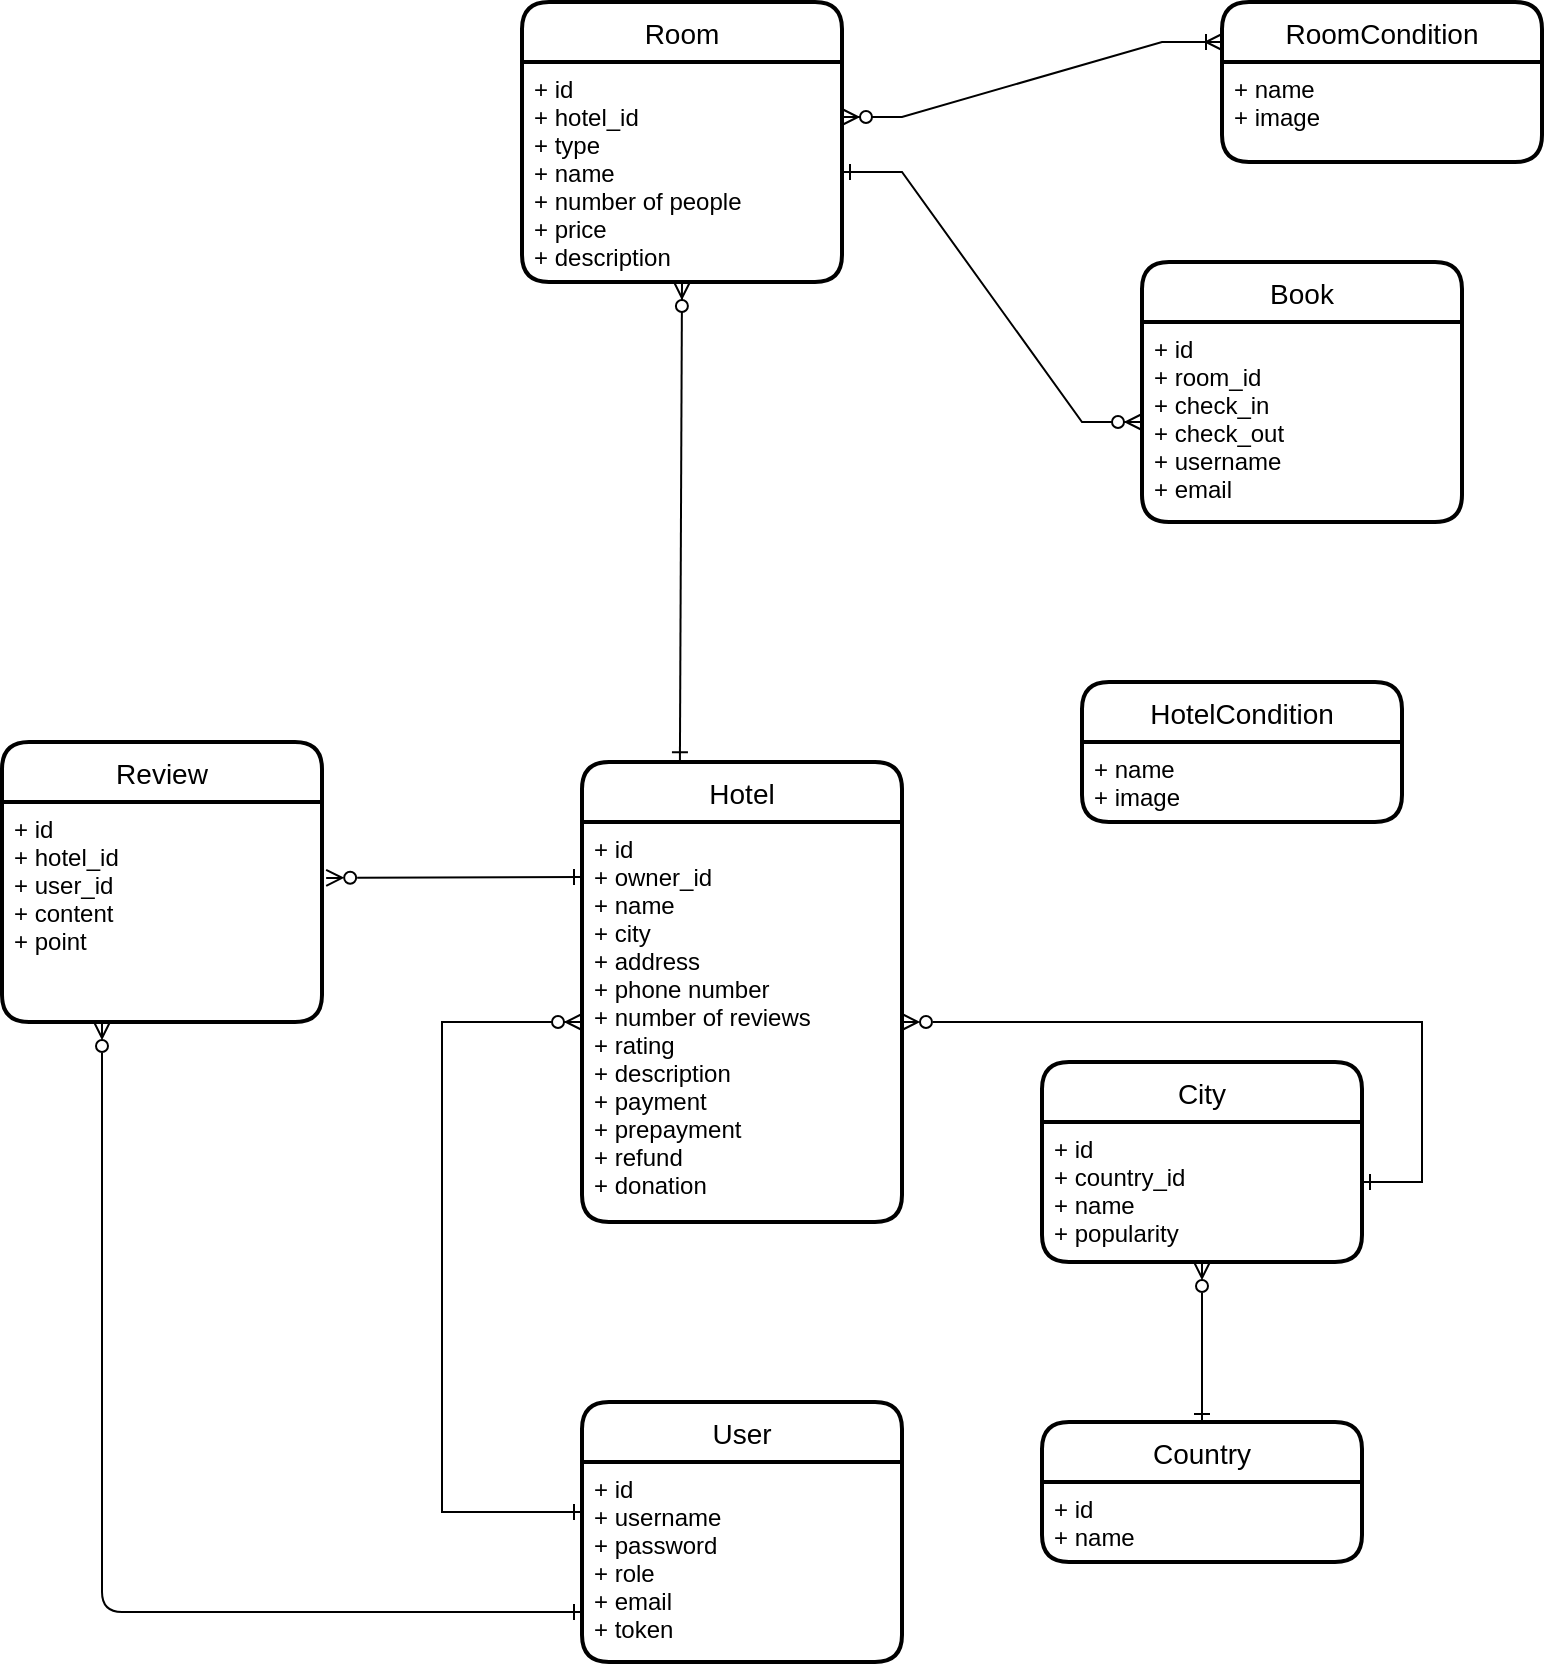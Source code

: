 <mxfile version="20.2.0" type="github">
  <diagram id="29aRrfpUoqdX_eaidiLU" name="Страница 1">
    <mxGraphModel dx="1038" dy="2885" grid="1" gridSize="10" guides="1" tooltips="1" connect="1" arrows="1" fold="1" page="1" pageScale="1" pageWidth="827" pageHeight="1169" math="0" shadow="0">
      <root>
        <mxCell id="0" />
        <mxCell id="1" parent="0" />
        <mxCell id="pYau3k7I2MAjQEHZCgY2-31" value="Hotel" style="swimlane;childLayout=stackLayout;horizontal=1;startSize=30;horizontalStack=0;rounded=1;fontSize=14;fontStyle=0;strokeWidth=2;resizeParent=0;resizeLast=1;shadow=0;dashed=0;align=center;" parent="1" vertex="1">
          <mxGeometry x="300" y="-850" width="160" height="230" as="geometry" />
        </mxCell>
        <mxCell id="pYau3k7I2MAjQEHZCgY2-32" value="+ id&#xa;+ owner_id&#xa;+ name&#xa;+ city&#xa;+ address&#xa;+ phone number&#xa;+ number of reviews&#xa;+ rating&#xa;+ description&#xa;+ payment&#xa;+ prepayment&#xa;+ refund&#xa;+ donation" style="align=left;strokeColor=none;fillColor=none;spacingLeft=4;fontSize=12;verticalAlign=top;resizable=0;rotatable=0;part=1;" parent="pYau3k7I2MAjQEHZCgY2-31" vertex="1">
          <mxGeometry y="30" width="160" height="200" as="geometry" />
        </mxCell>
        <mxCell id="pYau3k7I2MAjQEHZCgY2-33" value="RoomCondition" style="swimlane;childLayout=stackLayout;horizontal=1;startSize=30;horizontalStack=0;rounded=1;fontSize=14;fontStyle=0;strokeWidth=2;resizeParent=0;resizeLast=1;shadow=0;dashed=0;align=center;" parent="1" vertex="1">
          <mxGeometry x="620" y="-1230" width="160" height="80" as="geometry" />
        </mxCell>
        <mxCell id="pYau3k7I2MAjQEHZCgY2-34" value="+ name&#xa;+ image" style="align=left;strokeColor=none;fillColor=none;spacingLeft=4;fontSize=12;verticalAlign=top;resizable=0;rotatable=0;part=1;" parent="pYau3k7I2MAjQEHZCgY2-33" vertex="1">
          <mxGeometry y="30" width="160" height="50" as="geometry" />
        </mxCell>
        <mxCell id="pYau3k7I2MAjQEHZCgY2-35" value="Room" style="swimlane;childLayout=stackLayout;horizontal=1;startSize=30;horizontalStack=0;rounded=1;fontSize=14;fontStyle=0;strokeWidth=2;resizeParent=0;resizeLast=1;shadow=0;dashed=0;align=center;" parent="1" vertex="1">
          <mxGeometry x="270" y="-1230" width="160" height="140" as="geometry" />
        </mxCell>
        <mxCell id="pYau3k7I2MAjQEHZCgY2-36" value="+ id&#xa;+ hotel_id&#xa;+ type&#xa;+ name&#xa;+ number of people&#xa;+ price&#xa;+ description" style="align=left;strokeColor=none;fillColor=none;spacingLeft=4;fontSize=12;verticalAlign=top;resizable=0;rotatable=0;part=1;" parent="pYau3k7I2MAjQEHZCgY2-35" vertex="1">
          <mxGeometry y="30" width="160" height="110" as="geometry" />
        </mxCell>
        <mxCell id="pYau3k7I2MAjQEHZCgY2-37" value="Book" style="swimlane;childLayout=stackLayout;horizontal=1;startSize=30;horizontalStack=0;rounded=1;fontSize=14;fontStyle=0;strokeWidth=2;resizeParent=0;resizeLast=1;shadow=0;dashed=0;align=center;" parent="1" vertex="1">
          <mxGeometry x="580" y="-1100" width="160" height="130" as="geometry" />
        </mxCell>
        <mxCell id="pYau3k7I2MAjQEHZCgY2-38" value="+ id&#xa;+ room_id&#xa;+ check_in&#xa;+ check_out&#xa;+ username&#xa;+ email" style="align=left;strokeColor=none;fillColor=none;spacingLeft=4;fontSize=12;verticalAlign=top;resizable=0;rotatable=0;part=1;" parent="pYau3k7I2MAjQEHZCgY2-37" vertex="1">
          <mxGeometry y="30" width="160" height="100" as="geometry" />
        </mxCell>
        <mxCell id="pYau3k7I2MAjQEHZCgY2-57" value="City" style="swimlane;childLayout=stackLayout;horizontal=1;startSize=30;horizontalStack=0;rounded=1;fontSize=14;fontStyle=0;strokeWidth=2;resizeParent=0;resizeLast=1;shadow=0;dashed=0;align=center;" parent="1" vertex="1">
          <mxGeometry x="530" y="-700" width="160" height="100" as="geometry" />
        </mxCell>
        <mxCell id="pYau3k7I2MAjQEHZCgY2-58" value="+ id&#xa;+ country_id &#xa;+ name&#xa;+ popularity" style="align=left;strokeColor=none;fillColor=none;spacingLeft=4;fontSize=12;verticalAlign=top;resizable=0;rotatable=0;part=1;" parent="pYau3k7I2MAjQEHZCgY2-57" vertex="1">
          <mxGeometry y="30" width="160" height="70" as="geometry" />
        </mxCell>
        <mxCell id="pYau3k7I2MAjQEHZCgY2-61" value="" style="edgeStyle=entityRelationEdgeStyle;fontSize=12;html=1;endArrow=ERzeroToMany;rounded=0;endFill=0;startArrow=ERone;startFill=0;" parent="1" target="pYau3k7I2MAjQEHZCgY2-32" edge="1">
          <mxGeometry width="100" height="100" relative="1" as="geometry">
            <mxPoint x="690" y="-640" as="sourcePoint" />
            <mxPoint x="790" y="-740" as="targetPoint" />
          </mxGeometry>
        </mxCell>
        <mxCell id="pYau3k7I2MAjQEHZCgY2-63" value="" style="edgeStyle=entityRelationEdgeStyle;fontSize=12;html=1;endArrow=ERzeroToMany;startArrow=ERone;rounded=0;entryX=0;entryY=0.5;entryDx=0;entryDy=0;exitX=1;exitY=0.5;exitDx=0;exitDy=0;startFill=0;" parent="1" source="pYau3k7I2MAjQEHZCgY2-36" target="pYau3k7I2MAjQEHZCgY2-38" edge="1">
          <mxGeometry width="100" height="100" relative="1" as="geometry">
            <mxPoint x="430" y="-1120" as="sourcePoint" />
            <mxPoint x="530" y="-1220" as="targetPoint" />
          </mxGeometry>
        </mxCell>
        <mxCell id="pYau3k7I2MAjQEHZCgY2-71" value="" style="edgeStyle=entityRelationEdgeStyle;fontSize=12;html=1;endArrow=ERoneToMany;startArrow=ERzeroToMany;rounded=0;exitX=1;exitY=0.25;exitDx=0;exitDy=0;entryX=0;entryY=0.25;entryDx=0;entryDy=0;" parent="1" source="pYau3k7I2MAjQEHZCgY2-36" target="pYau3k7I2MAjQEHZCgY2-33" edge="1">
          <mxGeometry width="100" height="100" relative="1" as="geometry">
            <mxPoint x="510" y="-1120" as="sourcePoint" />
            <mxPoint x="610" y="-1220" as="targetPoint" />
          </mxGeometry>
        </mxCell>
        <mxCell id="pYau3k7I2MAjQEHZCgY2-72" value="" style="fontSize=12;html=1;endArrow=ERzeroToMany;endFill=1;rounded=0;exitX=0.306;exitY=-0.004;exitDx=0;exitDy=0;exitPerimeter=0;entryX=0.5;entryY=1;entryDx=0;entryDy=0;startArrow=ERone;startFill=0;" parent="1" source="pYau3k7I2MAjQEHZCgY2-31" target="pYau3k7I2MAjQEHZCgY2-36" edge="1">
          <mxGeometry width="100" height="100" relative="1" as="geometry">
            <mxPoint x="530" y="-890" as="sourcePoint" />
            <mxPoint x="630" y="-990" as="targetPoint" />
          </mxGeometry>
        </mxCell>
        <mxCell id="sjxmM6eFDPkaP8Hnt-gu-1" value="User" style="swimlane;childLayout=stackLayout;horizontal=1;startSize=30;horizontalStack=0;rounded=1;fontSize=14;fontStyle=0;strokeWidth=2;resizeParent=0;resizeLast=1;shadow=0;dashed=0;align=center;" vertex="1" parent="1">
          <mxGeometry x="300" y="-530" width="160" height="130" as="geometry" />
        </mxCell>
        <mxCell id="sjxmM6eFDPkaP8Hnt-gu-2" value="+ id&#xa;+ username&#xa;+ password&#xa;+ role&#xa;+ email&#xa;+ token" style="align=left;strokeColor=none;fillColor=none;spacingLeft=4;fontSize=12;verticalAlign=top;resizable=0;rotatable=0;part=1;" vertex="1" parent="sjxmM6eFDPkaP8Hnt-gu-1">
          <mxGeometry y="30" width="160" height="100" as="geometry" />
        </mxCell>
        <mxCell id="sjxmM6eFDPkaP8Hnt-gu-4" value="" style="edgeStyle=elbowEdgeStyle;fontSize=12;html=1;endArrow=ERzeroToMany;startArrow=ERone;rounded=0;exitX=0;exitY=0.25;exitDx=0;exitDy=0;entryX=0;entryY=0.5;entryDx=0;entryDy=0;startFill=0;" edge="1" parent="1" source="sjxmM6eFDPkaP8Hnt-gu-2" target="pYau3k7I2MAjQEHZCgY2-32">
          <mxGeometry width="100" height="100" relative="1" as="geometry">
            <mxPoint x="200" y="-620" as="sourcePoint" />
            <mxPoint x="300" y="-720" as="targetPoint" />
            <Array as="points">
              <mxPoint x="230" y="-600" />
            </Array>
          </mxGeometry>
        </mxCell>
        <mxCell id="sjxmM6eFDPkaP8Hnt-gu-8" style="edgeStyle=none;orthogonalLoop=1;jettySize=auto;html=1;entryX=0;entryY=0.25;entryDx=0;entryDy=0;startArrow=ERzeroToMany;startFill=0;endArrow=ERone;endFill=0;exitX=1.013;exitY=0.345;exitDx=0;exitDy=0;exitPerimeter=0;" edge="1" parent="1" source="sjxmM6eFDPkaP8Hnt-gu-6" target="pYau3k7I2MAjQEHZCgY2-31">
          <mxGeometry relative="1" as="geometry">
            <mxPoint x="190" y="-792" as="sourcePoint" />
          </mxGeometry>
        </mxCell>
        <mxCell id="sjxmM6eFDPkaP8Hnt-gu-5" value="Review" style="swimlane;childLayout=stackLayout;horizontal=1;startSize=30;horizontalStack=0;rounded=1;fontSize=14;fontStyle=0;strokeWidth=2;resizeParent=0;resizeLast=1;shadow=0;dashed=0;align=center;" vertex="1" parent="1">
          <mxGeometry x="10" y="-860" width="160" height="140" as="geometry" />
        </mxCell>
        <mxCell id="sjxmM6eFDPkaP8Hnt-gu-6" value="+ id&#xa;+ hotel_id&#xa;+ user_id&#xa;+ content&#xa;+ point" style="align=left;strokeColor=none;fillColor=none;spacingLeft=4;fontSize=12;verticalAlign=top;resizable=0;rotatable=0;part=1;" vertex="1" parent="sjxmM6eFDPkaP8Hnt-gu-5">
          <mxGeometry y="30" width="160" height="110" as="geometry" />
        </mxCell>
        <mxCell id="sjxmM6eFDPkaP8Hnt-gu-9" style="edgeStyle=orthogonalEdgeStyle;orthogonalLoop=1;jettySize=auto;html=1;entryX=0;entryY=0.75;entryDx=0;entryDy=0;startArrow=ERzeroToMany;startFill=0;endArrow=ERone;endFill=0;" edge="1" parent="1" source="sjxmM6eFDPkaP8Hnt-gu-6" target="sjxmM6eFDPkaP8Hnt-gu-2">
          <mxGeometry relative="1" as="geometry">
            <Array as="points">
              <mxPoint x="60" y="-425" />
            </Array>
          </mxGeometry>
        </mxCell>
        <mxCell id="sjxmM6eFDPkaP8Hnt-gu-13" style="edgeStyle=orthogonalEdgeStyle;orthogonalLoop=1;jettySize=auto;html=1;entryX=0.5;entryY=0;entryDx=0;entryDy=0;startArrow=ERzeroToMany;startFill=0;endArrow=ERone;endFill=0;exitX=0.5;exitY=1;exitDx=0;exitDy=0;" edge="1" parent="1" source="pYau3k7I2MAjQEHZCgY2-58" target="sjxmM6eFDPkaP8Hnt-gu-10">
          <mxGeometry relative="1" as="geometry">
            <mxPoint x="710" y="-570" as="sourcePoint" />
          </mxGeometry>
        </mxCell>
        <mxCell id="sjxmM6eFDPkaP8Hnt-gu-10" value="Country" style="swimlane;childLayout=stackLayout;horizontal=1;startSize=30;horizontalStack=0;rounded=1;fontSize=14;fontStyle=0;strokeWidth=2;resizeParent=0;resizeLast=1;shadow=0;dashed=0;align=center;" vertex="1" parent="1">
          <mxGeometry x="530" y="-520" width="160" height="70" as="geometry" />
        </mxCell>
        <mxCell id="sjxmM6eFDPkaP8Hnt-gu-11" value="+ id&#xa;+ name" style="align=left;strokeColor=none;fillColor=none;spacingLeft=4;fontSize=12;verticalAlign=top;resizable=0;rotatable=0;part=1;" vertex="1" parent="sjxmM6eFDPkaP8Hnt-gu-10">
          <mxGeometry y="30" width="160" height="40" as="geometry" />
        </mxCell>
        <mxCell id="sjxmM6eFDPkaP8Hnt-gu-14" value="HotelCondition" style="swimlane;childLayout=stackLayout;horizontal=1;startSize=30;horizontalStack=0;rounded=1;fontSize=14;fontStyle=0;strokeWidth=2;resizeParent=0;resizeLast=1;shadow=0;dashed=0;align=center;" vertex="1" parent="1">
          <mxGeometry x="550" y="-890" width="160" height="70" as="geometry" />
        </mxCell>
        <mxCell id="sjxmM6eFDPkaP8Hnt-gu-15" value="+ name&#xa;+ image" style="align=left;strokeColor=none;fillColor=none;spacingLeft=4;fontSize=12;verticalAlign=top;resizable=0;rotatable=0;part=1;" vertex="1" parent="sjxmM6eFDPkaP8Hnt-gu-14">
          <mxGeometry y="30" width="160" height="40" as="geometry" />
        </mxCell>
      </root>
    </mxGraphModel>
  </diagram>
</mxfile>
